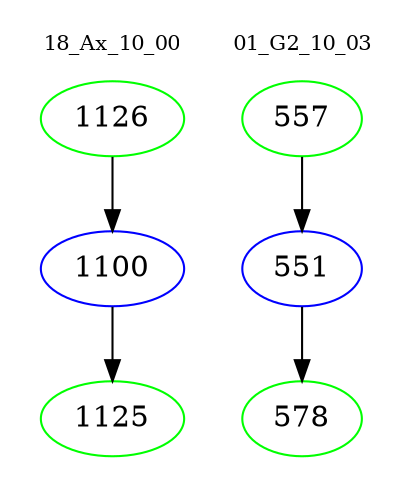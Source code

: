 digraph{
subgraph cluster_0 {
color = white
label = "18_Ax_10_00";
fontsize=10;
T0_1126 [label="1126", color="green"]
T0_1126 -> T0_1100 [color="black"]
T0_1100 [label="1100", color="blue"]
T0_1100 -> T0_1125 [color="black"]
T0_1125 [label="1125", color="green"]
}
subgraph cluster_1 {
color = white
label = "01_G2_10_03";
fontsize=10;
T1_557 [label="557", color="green"]
T1_557 -> T1_551 [color="black"]
T1_551 [label="551", color="blue"]
T1_551 -> T1_578 [color="black"]
T1_578 [label="578", color="green"]
}
}
